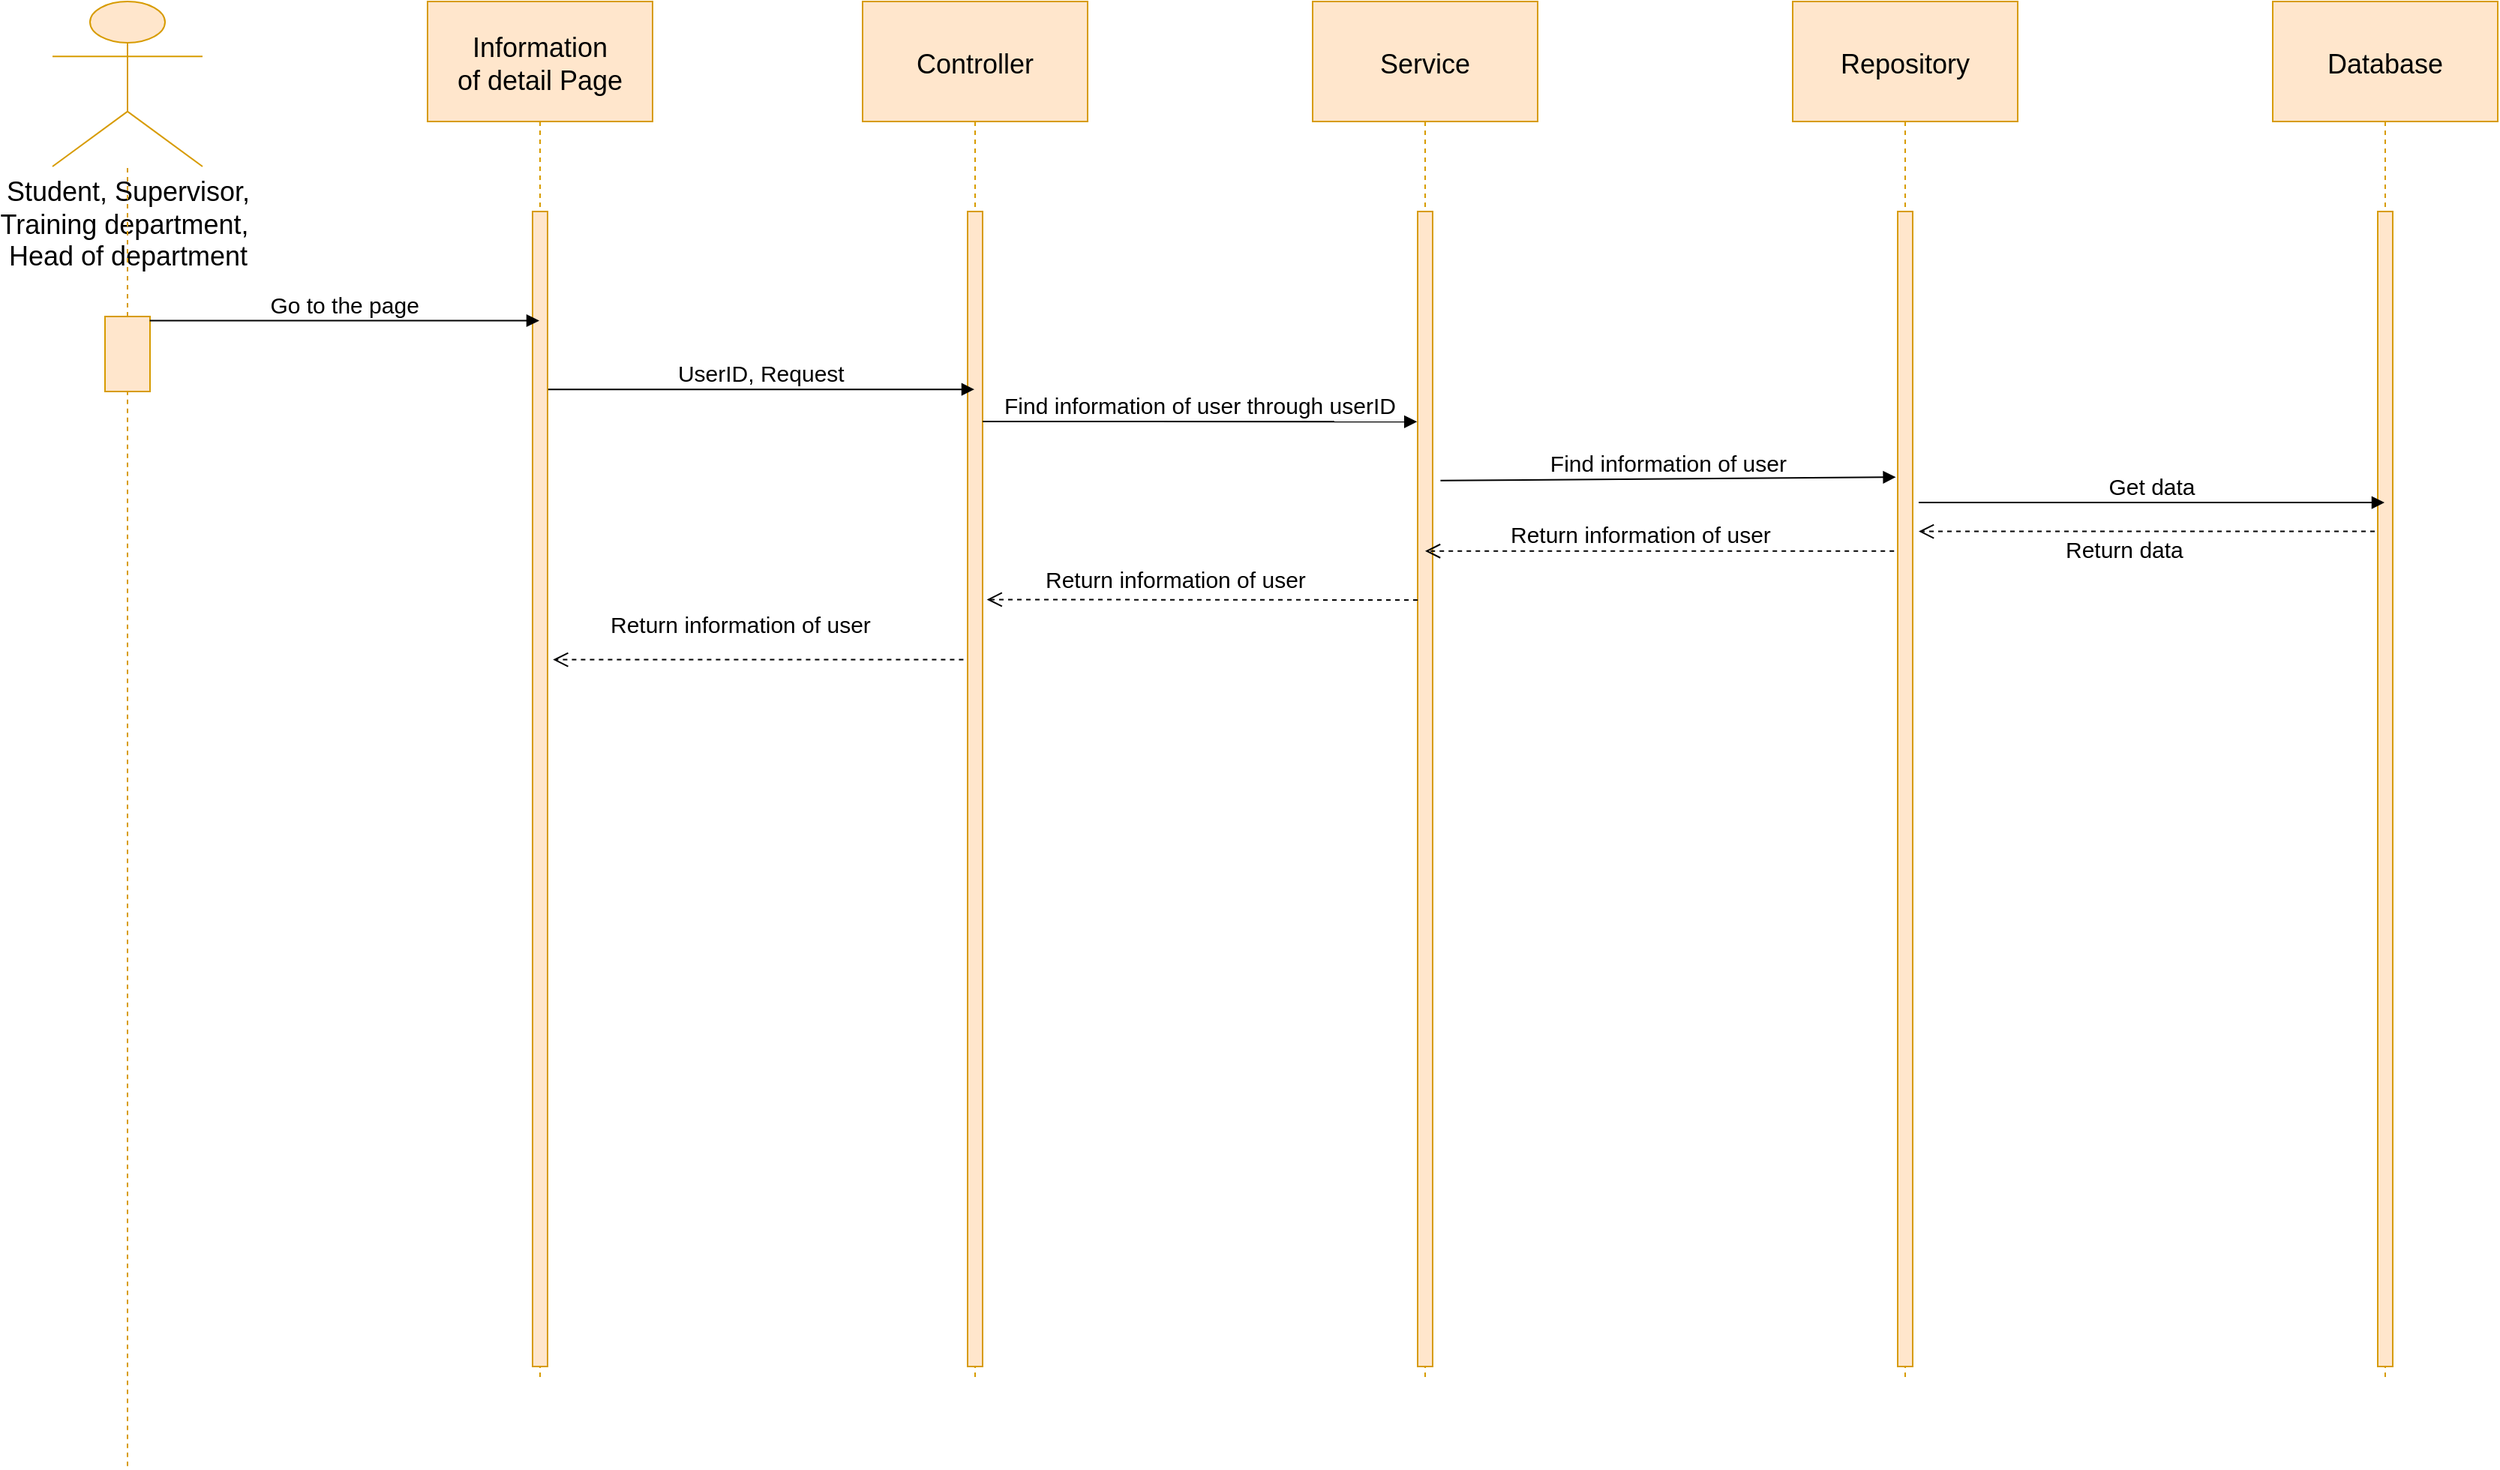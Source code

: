 <mxfile version="14.1.1" type="device"><diagram id="B38-emKecP2r2QD2jeig" name="Page-1"><mxGraphModel dx="2072" dy="1020" grid="1" gridSize="10" guides="1" tooltips="1" connect="1" arrows="1" fold="1" page="1" pageScale="1" pageWidth="3300" pageHeight="4681" math="0" shadow="0"><root><mxCell id="0"/><mxCell id="1" parent="0"/><mxCell id="ShNSa6XF6X81Qhm9antR-3" value="&lt;font style=&quot;font-size: 18px&quot;&gt;Student, Supervisor,&lt;br&gt;Training department,&amp;nbsp;&lt;br&gt;Head of department&lt;br&gt;&lt;/font&gt;" style="shape=umlActor;verticalLabelPosition=bottom;verticalAlign=top;html=1;outlineConnect=0;fillColor=#ffe6cc;strokeColor=#d79b00;" parent="1" vertex="1"><mxGeometry x="70" y="40" width="100" height="110" as="geometry"/></mxCell><mxCell id="ShNSa6XF6X81Qhm9antR-4" value="" style="endArrow=none;dashed=1;html=1;fillColor=#ffe6cc;strokeColor=#d79b00;" parent="1" source="ShNSa6XF6X81Qhm9antR-5" target="ShNSa6XF6X81Qhm9antR-3" edge="1"><mxGeometry width="50" height="50" relative="1" as="geometry"><mxPoint x="120" y="1016.4" as="sourcePoint"/><mxPoint x="900" y="420" as="targetPoint"/></mxGeometry></mxCell><mxCell id="ShNSa6XF6X81Qhm9antR-5" value="" style="rounded=0;whiteSpace=wrap;html=1;fillColor=#ffe6cc;strokeColor=#d79b00;" parent="1" vertex="1"><mxGeometry x="105" y="250" width="30" height="50" as="geometry"/></mxCell><mxCell id="ShNSa6XF6X81Qhm9antR-6" value="" style="endArrow=none;dashed=1;html=1;fillColor=#ffe6cc;strokeColor=#d79b00;" parent="1" target="ShNSa6XF6X81Qhm9antR-5" edge="1"><mxGeometry width="50" height="50" relative="1" as="geometry"><mxPoint x="120" y="1016.4" as="sourcePoint"/><mxPoint x="120" y="150" as="targetPoint"/></mxGeometry></mxCell><mxCell id="ShNSa6XF6X81Qhm9antR-7" value="Information&#10;of detail Page" style="shape=umlLifeline;perimeter=lifelinePerimeter;container=1;collapsible=0;recursiveResize=0;rounded=0;shadow=0;strokeWidth=1;fillColor=#ffe6cc;strokeColor=#d79b00;size=80;fontSize=18;" parent="1" vertex="1"><mxGeometry x="320" y="40" width="150" height="920" as="geometry"/></mxCell><mxCell id="ShNSa6XF6X81Qhm9antR-8" value="" style="points=[];perimeter=orthogonalPerimeter;rounded=0;shadow=0;strokeWidth=1;fillColor=#ffe6cc;strokeColor=#d79b00;" parent="ShNSa6XF6X81Qhm9antR-7" vertex="1"><mxGeometry x="70" y="140" width="10" height="770" as="geometry"/></mxCell><mxCell id="ShNSa6XF6X81Qhm9antR-9" value="Controller" style="shape=umlLifeline;perimeter=lifelinePerimeter;container=1;collapsible=0;recursiveResize=0;rounded=0;shadow=0;strokeWidth=1;fillColor=#ffe6cc;strokeColor=#d79b00;size=80;fontSize=18;" parent="1" vertex="1"><mxGeometry x="610" y="40" width="150" height="920" as="geometry"/></mxCell><mxCell id="ShNSa6XF6X81Qhm9antR-10" value="" style="points=[];perimeter=orthogonalPerimeter;rounded=0;shadow=0;strokeWidth=1;fillColor=#ffe6cc;strokeColor=#d79b00;" parent="ShNSa6XF6X81Qhm9antR-9" vertex="1"><mxGeometry x="70" y="140" width="10" height="770" as="geometry"/></mxCell><mxCell id="ShNSa6XF6X81Qhm9antR-11" value="Service" style="shape=umlLifeline;perimeter=lifelinePerimeter;container=1;collapsible=0;recursiveResize=0;rounded=0;shadow=0;strokeWidth=1;fillColor=#ffe6cc;strokeColor=#d79b00;size=80;fontSize=18;" parent="1" vertex="1"><mxGeometry x="910" y="40" width="150" height="920" as="geometry"/></mxCell><mxCell id="ShNSa6XF6X81Qhm9antR-12" value="" style="points=[];perimeter=orthogonalPerimeter;rounded=0;shadow=0;strokeWidth=1;fillColor=#ffe6cc;strokeColor=#d79b00;" parent="ShNSa6XF6X81Qhm9antR-11" vertex="1"><mxGeometry x="70" y="140" width="10" height="770" as="geometry"/></mxCell><mxCell id="ShNSa6XF6X81Qhm9antR-13" value="Repository" style="shape=umlLifeline;perimeter=lifelinePerimeter;container=1;collapsible=0;recursiveResize=0;rounded=0;shadow=0;strokeWidth=1;fillColor=#ffe6cc;strokeColor=#d79b00;size=80;fontSize=18;" parent="1" vertex="1"><mxGeometry x="1230" y="40" width="150" height="920" as="geometry"/></mxCell><mxCell id="ShNSa6XF6X81Qhm9antR-14" value="" style="points=[];perimeter=orthogonalPerimeter;rounded=0;shadow=0;strokeWidth=1;fillColor=#ffe6cc;strokeColor=#d79b00;" parent="ShNSa6XF6X81Qhm9antR-13" vertex="1"><mxGeometry x="70" y="140" width="10" height="770" as="geometry"/></mxCell><mxCell id="ShNSa6XF6X81Qhm9antR-15" value="Go to the page" style="verticalAlign=bottom;endArrow=block;shadow=0;strokeWidth=1;fontSize=15;exitX=0.994;exitY=0.055;exitDx=0;exitDy=0;exitPerimeter=0;" parent="1" source="ShNSa6XF6X81Qhm9antR-5" target="ShNSa6XF6X81Qhm9antR-7" edge="1"><mxGeometry relative="1" as="geometry"><mxPoint x="177" y="280" as="sourcePoint"/><mxPoint x="386.81" y="280.06" as="targetPoint"/></mxGeometry></mxCell><mxCell id="ShNSa6XF6X81Qhm9antR-16" value="UserID, Request" style="verticalAlign=bottom;endArrow=block;shadow=0;strokeWidth=1;fontSize=15;exitX=1.04;exitY=0.154;exitDx=0;exitDy=0;exitPerimeter=0;" parent="1" target="ShNSa6XF6X81Qhm9antR-9" edge="1" source="ShNSa6XF6X81Qhm9antR-8"><mxGeometry relative="1" as="geometry"><mxPoint x="400" y="278" as="sourcePoint"/><mxPoint x="396.81" y="290.06" as="targetPoint"/></mxGeometry></mxCell><mxCell id="ShNSa6XF6X81Qhm9antR-17" value="Find information of user through userID" style="verticalAlign=bottom;endArrow=block;shadow=0;strokeWidth=1;fontSize=15;entryX=-0.039;entryY=0.182;entryDx=0;entryDy=0;entryPerimeter=0;" parent="1" target="ShNSa6XF6X81Qhm9antR-12" edge="1"><mxGeometry relative="1" as="geometry"><mxPoint x="690" y="320" as="sourcePoint"/><mxPoint x="687.21" y="287.79" as="targetPoint"/></mxGeometry></mxCell><mxCell id="ShNSa6XF6X81Qhm9antR-18" value="Find information of user" style="verticalAlign=bottom;endArrow=block;shadow=0;strokeWidth=1;fontSize=15;entryX=-0.119;entryY=0.23;entryDx=0;entryDy=0;entryPerimeter=0;exitX=1.521;exitY=0.233;exitDx=0;exitDy=0;exitPerimeter=0;" parent="1" source="ShNSa6XF6X81Qhm9antR-12" target="ShNSa6XF6X81Qhm9antR-14" edge="1"><mxGeometry relative="1" as="geometry"><mxPoint x="420" y="298" as="sourcePoint"/><mxPoint x="697.21" y="297.79" as="targetPoint"/></mxGeometry></mxCell><mxCell id="ShNSa6XF6X81Qhm9antR-21" value="" style="verticalAlign=bottom;endArrow=open;dashed=1;endSize=8;shadow=0;strokeWidth=1;exitX=-0.239;exitY=0.294;exitDx=0;exitDy=0;exitPerimeter=0;" parent="1" source="ShNSa6XF6X81Qhm9antR-14" target="ShNSa6XF6X81Qhm9antR-11" edge="1"><mxGeometry relative="1" as="geometry"><mxPoint x="960" y="391" as="targetPoint"/><mxPoint x="1259.21" y="390.94" as="sourcePoint"/></mxGeometry></mxCell><mxCell id="ShNSa6XF6X81Qhm9antR-22" value="&lt;span style=&quot;color: rgb(0 , 0 , 0) ; font-family: &amp;#34;helvetica&amp;#34; ; font-size: 15px ; font-style: normal ; font-weight: 400 ; letter-spacing: normal ; text-align: center ; text-indent: 0px ; text-transform: none ; word-spacing: 0px ; background-color: rgb(255 , 255 , 255) ; display: inline ; float: none&quot;&gt;Return information of user&lt;/span&gt;" style="text;whiteSpace=wrap;html=1;" parent="1" vertex="1"><mxGeometry x="1040" y="380" width="240" height="30" as="geometry"/></mxCell><mxCell id="ShNSa6XF6X81Qhm9antR-23" value="" style="verticalAlign=bottom;endArrow=open;dashed=1;endSize=8;shadow=0;strokeWidth=1;entryX=1.281;entryY=0.336;entryDx=0;entryDy=0;entryPerimeter=0;" parent="1" target="ShNSa6XF6X81Qhm9antR-10" edge="1"><mxGeometry relative="1" as="geometry"><mxPoint x="994.5" y="416.38" as="targetPoint"/><mxPoint x="980" y="439" as="sourcePoint"/></mxGeometry></mxCell><mxCell id="ShNSa6XF6X81Qhm9antR-24" value="&lt;span style=&quot;color: rgb(0 , 0 , 0) ; font-family: &amp;#34;helvetica&amp;#34; ; font-size: 15px ; font-style: normal ; font-weight: 400 ; letter-spacing: normal ; text-align: center ; text-indent: 0px ; text-transform: none ; word-spacing: 0px ; background-color: rgb(255 , 255 , 255) ; display: inline ; float: none&quot;&gt;Return information of user&lt;/span&gt;" style="text;whiteSpace=wrap;html=1;" parent="1" vertex="1"><mxGeometry x="730" y="410" width="240" height="30" as="geometry"/></mxCell><mxCell id="ShNSa6XF6X81Qhm9antR-25" value="&lt;span style=&quot;color: rgb(0 , 0 , 0) ; font-family: &amp;#34;helvetica&amp;#34; ; font-size: 15px ; font-style: normal ; font-weight: 400 ; letter-spacing: normal ; text-align: center ; text-indent: 0px ; text-transform: none ; word-spacing: 0px ; background-color: rgb(255 , 255 , 255) ; display: inline ; float: none&quot;&gt;Return information of user&lt;/span&gt;" style="text;whiteSpace=wrap;html=1;" parent="1" vertex="1"><mxGeometry x="440" y="440" width="240" height="30" as="geometry"/></mxCell><mxCell id="ShNSa6XF6X81Qhm9antR-26" value="" style="verticalAlign=bottom;endArrow=open;dashed=1;endSize=8;shadow=0;strokeWidth=1;entryX=1.361;entryY=0.388;entryDx=0;entryDy=0;entryPerimeter=0;exitX=-0.279;exitY=0.388;exitDx=0;exitDy=0;exitPerimeter=0;" parent="1" source="ShNSa6XF6X81Qhm9antR-10" target="ShNSa6XF6X81Qhm9antR-8" edge="1"><mxGeometry relative="1" as="geometry"><mxPoint x="702.81" y="448.72" as="targetPoint"/><mxPoint x="990" y="449" as="sourcePoint"/></mxGeometry></mxCell><mxCell id="e0j7el3kfOPMY3_jeO5p-1" value="Database" style="shape=umlLifeline;perimeter=lifelinePerimeter;container=1;collapsible=0;recursiveResize=0;rounded=0;shadow=0;strokeWidth=1;fillColor=#ffe6cc;strokeColor=#d79b00;size=80;fontSize=18;" vertex="1" parent="1"><mxGeometry x="1550" y="40" width="150" height="920" as="geometry"/></mxCell><mxCell id="e0j7el3kfOPMY3_jeO5p-2" value="" style="points=[];perimeter=orthogonalPerimeter;rounded=0;shadow=0;strokeWidth=1;fillColor=#ffe6cc;strokeColor=#d79b00;" vertex="1" parent="e0j7el3kfOPMY3_jeO5p-1"><mxGeometry x="70" y="140" width="10" height="770" as="geometry"/></mxCell><mxCell id="e0j7el3kfOPMY3_jeO5p-3" value="Get data" style="verticalAlign=bottom;endArrow=block;shadow=0;strokeWidth=1;fontSize=15;exitX=1.4;exitY=0.252;exitDx=0;exitDy=0;exitPerimeter=0;" edge="1" parent="1" source="ShNSa6XF6X81Qhm9antR-14" target="e0j7el3kfOPMY3_jeO5p-1"><mxGeometry relative="1" as="geometry"><mxPoint x="1005.21" y="369.41" as="sourcePoint"/><mxPoint x="1308.81" y="367.1" as="targetPoint"/></mxGeometry></mxCell><mxCell id="e0j7el3kfOPMY3_jeO5p-4" value="" style="verticalAlign=bottom;endArrow=open;dashed=1;endSize=8;shadow=0;strokeWidth=1;exitX=-0.2;exitY=0.277;exitDx=0;exitDy=0;exitPerimeter=0;entryX=1.4;entryY=0.277;entryDx=0;entryDy=0;entryPerimeter=0;" edge="1" parent="1" source="e0j7el3kfOPMY3_jeO5p-2" target="ShNSa6XF6X81Qhm9antR-14"><mxGeometry relative="1" as="geometry"><mxPoint x="994.5" y="416.38" as="targetPoint"/><mxPoint x="1307.61" y="416.38" as="sourcePoint"/></mxGeometry></mxCell><mxCell id="e0j7el3kfOPMY3_jeO5p-5" value="&lt;span style=&quot;color: rgb(0 , 0 , 0) ; font-family: &amp;#34;helvetica&amp;#34; ; font-size: 15px ; font-style: normal ; font-weight: 400 ; letter-spacing: normal ; text-align: center ; text-indent: 0px ; text-transform: none ; word-spacing: 0px ; background-color: rgb(255 , 255 , 255) ; display: inline ; float: none&quot;&gt;Return data&lt;/span&gt;" style="text;whiteSpace=wrap;html=1;" vertex="1" parent="1"><mxGeometry x="1410" y="390" width="240" height="30" as="geometry"/></mxCell></root></mxGraphModel></diagram></mxfile>